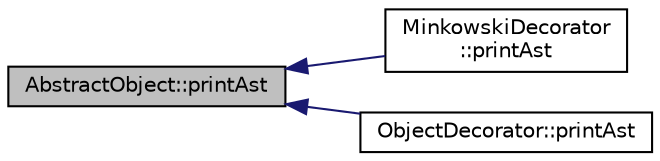 digraph "AbstractObject::printAst"
{
  edge [fontname="Helvetica",fontsize="10",labelfontname="Helvetica",labelfontsize="10"];
  node [fontname="Helvetica",fontsize="10",shape=record];
  rankdir="LR";
  Node1 [label="AbstractObject::printAst",height=0.2,width=0.4,color="black", fillcolor="grey75", style="filled" fontcolor="black"];
  Node1 -> Node2 [dir="back",color="midnightblue",fontsize="10",style="solid",fontname="Helvetica"];
  Node2 [label="MinkowskiDecorator\l::printAst",height=0.2,width=0.4,color="black", fillcolor="white", style="filled",URL="$classMinkowskiDecorator.html#a6bcbe1402ca3da15628f4b5e3a11bb3c",tooltip="Generate AST output for this object."];
  Node1 -> Node3 [dir="back",color="midnightblue",fontsize="10",style="solid",fontname="Helvetica"];
  Node3 [label="ObjectDecorator::printAst",height=0.2,width=0.4,color="black", fillcolor="white", style="filled",URL="$classObjectDecorator.html#a95f501ab7e9704d91983931949f77073",tooltip="Generate AST output for this object."];
}
